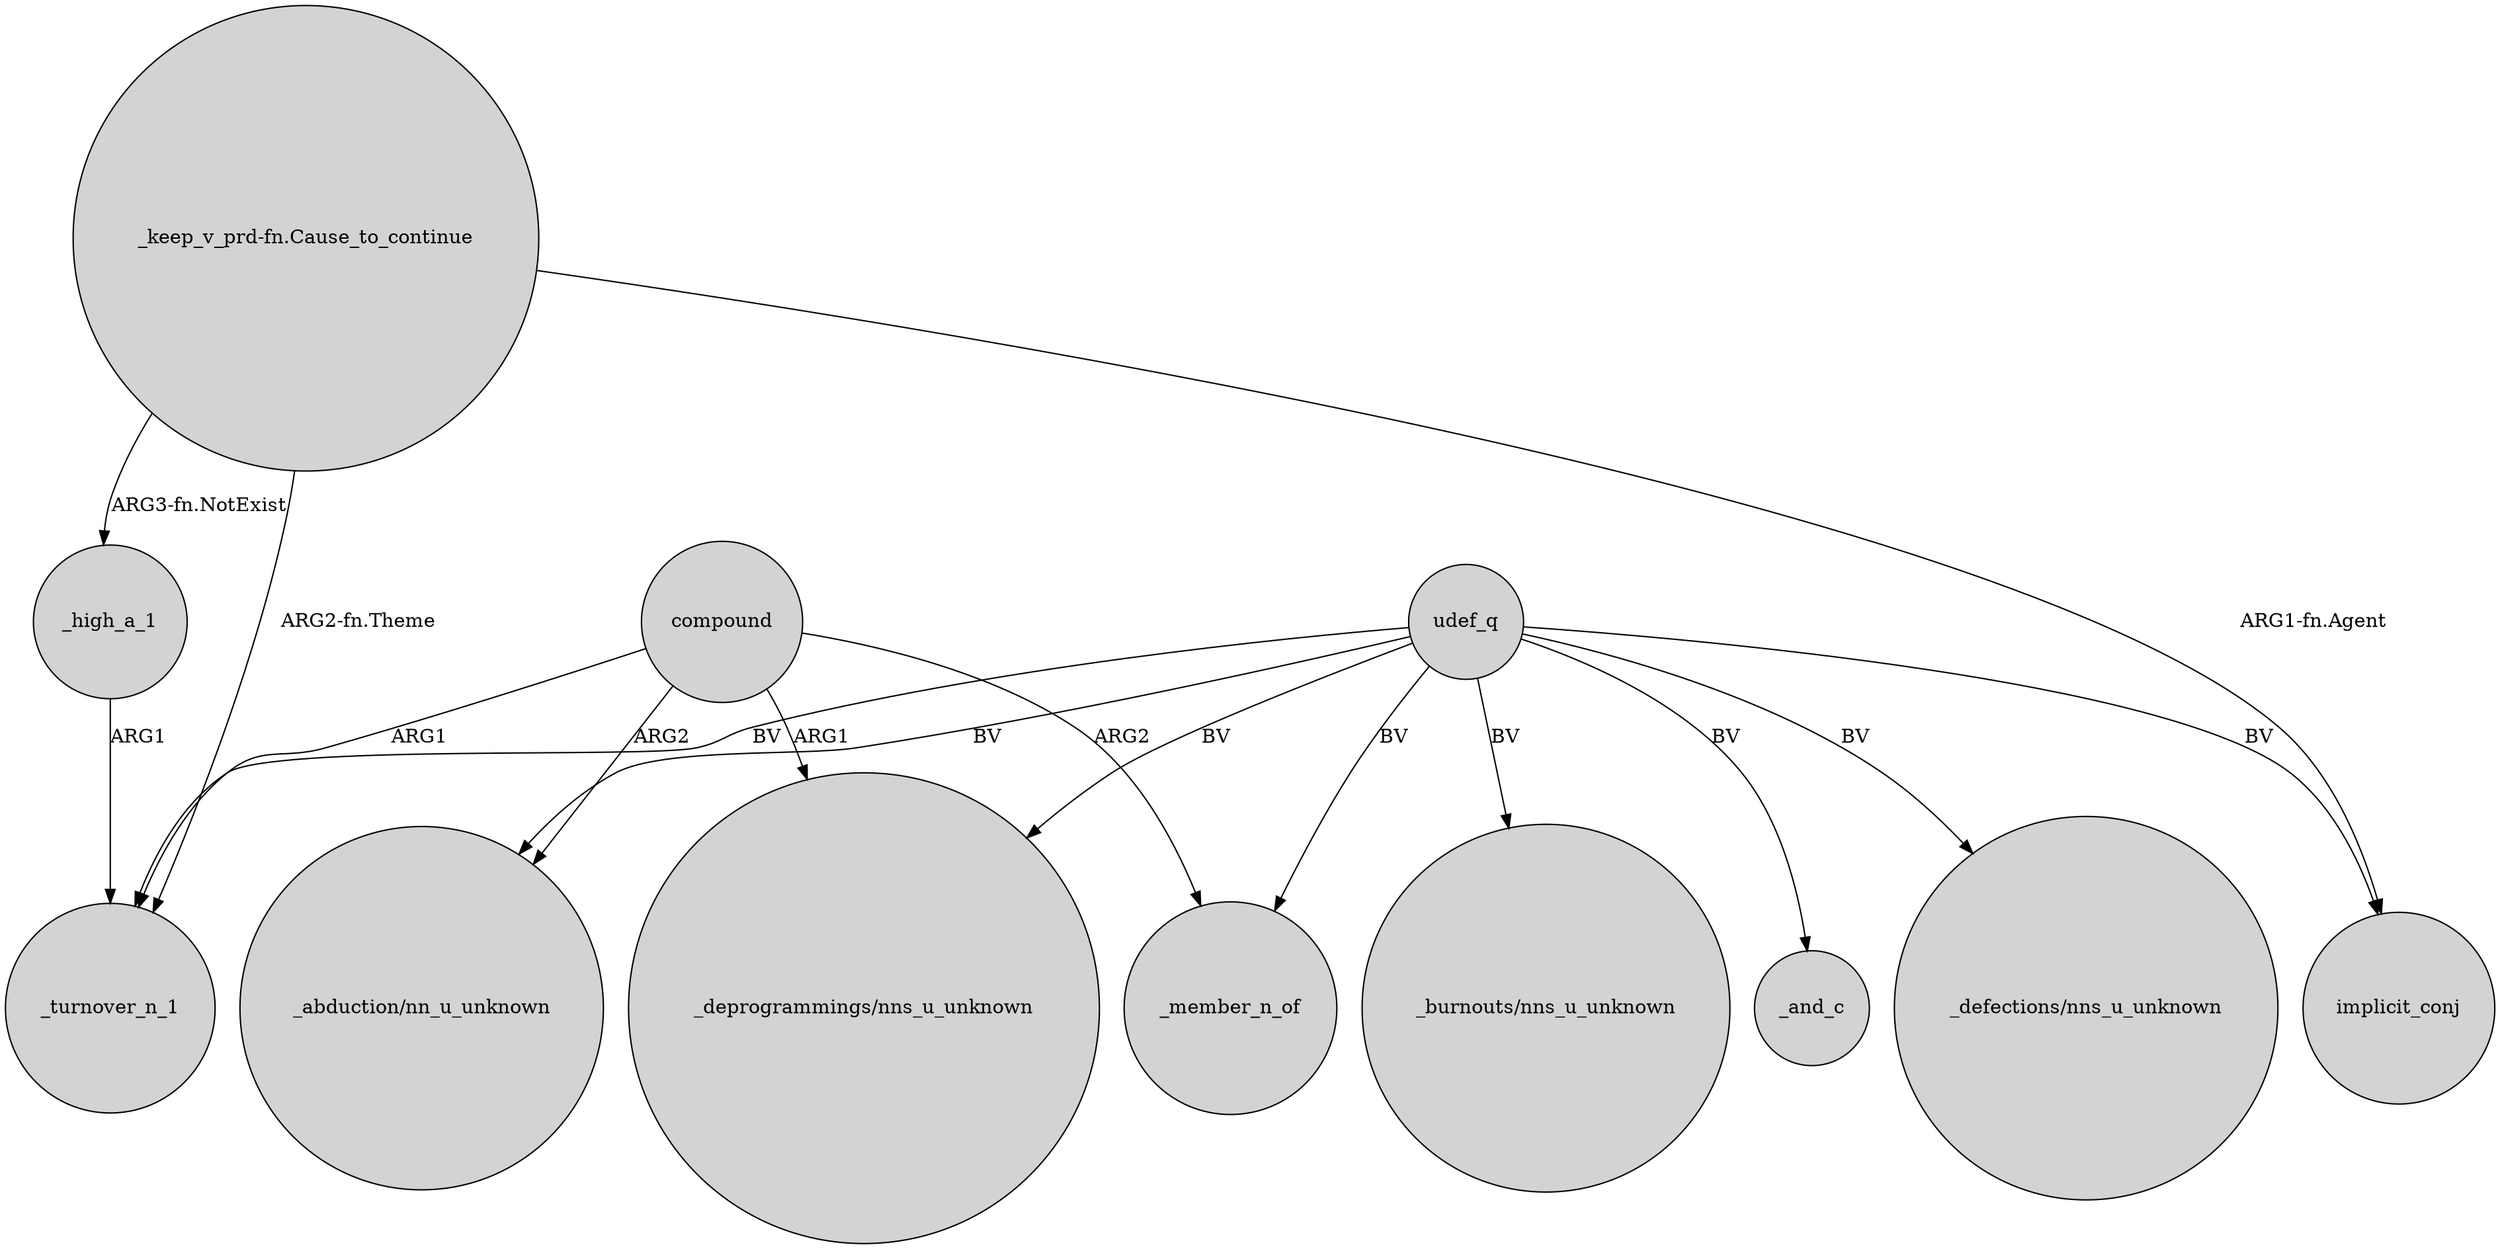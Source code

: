 digraph {
	node [shape=circle style=filled]
	"_keep_v_prd-fn.Cause_to_continue" -> _turnover_n_1 [label="ARG2-fn.Theme"]
	compound -> "_abduction/nn_u_unknown" [label=ARG2]
	udef_q -> _turnover_n_1 [label=BV]
	udef_q -> "_abduction/nn_u_unknown" [label=BV]
	udef_q -> implicit_conj [label=BV]
	compound -> "_deprogrammings/nns_u_unknown" [label=ARG1]
	udef_q -> _and_c [label=BV]
	"_keep_v_prd-fn.Cause_to_continue" -> implicit_conj [label="ARG1-fn.Agent"]
	udef_q -> "_defections/nns_u_unknown" [label=BV]
	compound -> _member_n_of [label=ARG2]
	"_keep_v_prd-fn.Cause_to_continue" -> _high_a_1 [label="ARG3-fn.NotExist"]
	compound -> _turnover_n_1 [label=ARG1]
	udef_q -> _member_n_of [label=BV]
	udef_q -> "_deprogrammings/nns_u_unknown" [label=BV]
	_high_a_1 -> _turnover_n_1 [label=ARG1]
	udef_q -> "_burnouts/nns_u_unknown" [label=BV]
}
